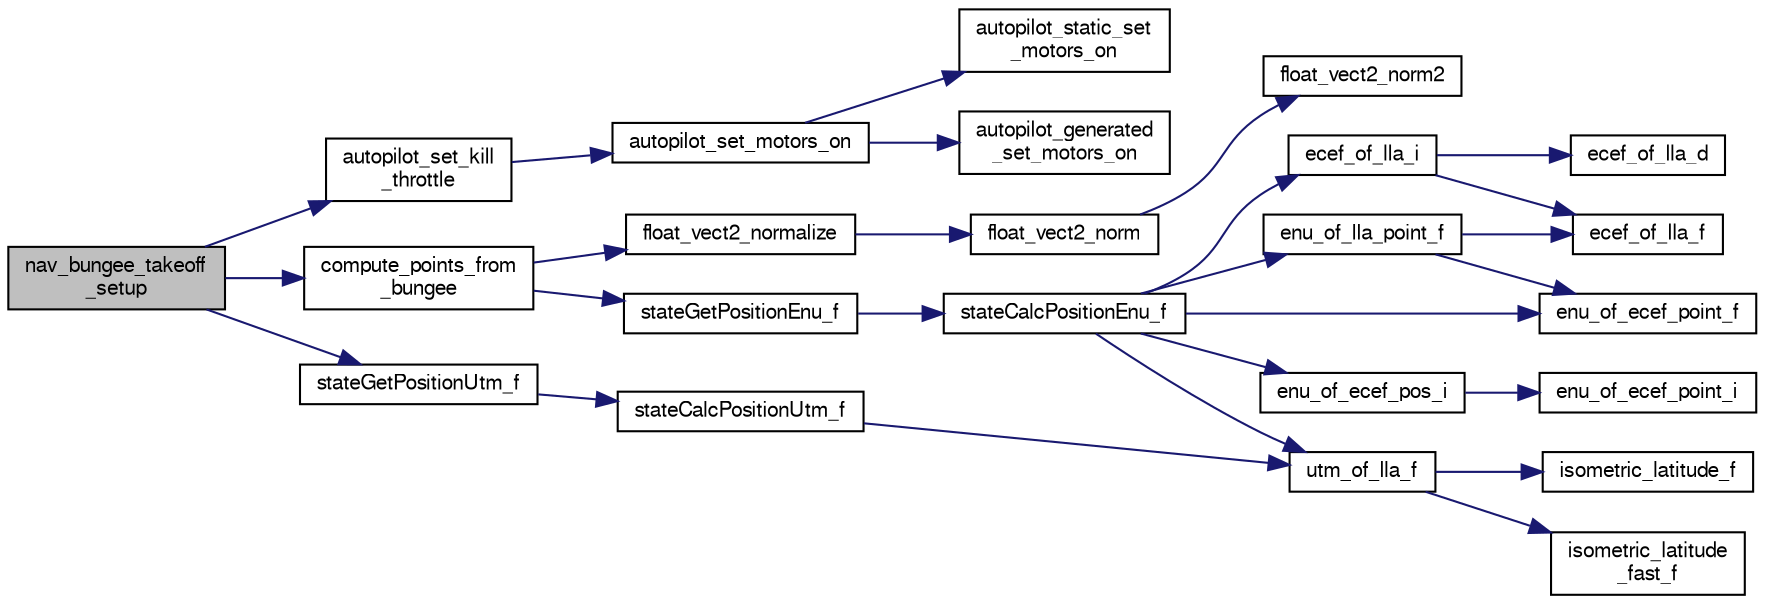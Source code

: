 digraph "nav_bungee_takeoff_setup"
{
  edge [fontname="FreeSans",fontsize="10",labelfontname="FreeSans",labelfontsize="10"];
  node [fontname="FreeSans",fontsize="10",shape=record];
  rankdir="LR";
  Node1 [label="nav_bungee_takeoff\l_setup",height=0.2,width=0.4,color="black", fillcolor="grey75", style="filled", fontcolor="black"];
  Node1 -> Node2 [color="midnightblue",fontsize="10",style="solid",fontname="FreeSans"];
  Node2 [label="autopilot_set_kill\l_throttle",height=0.2,width=0.4,color="black", fillcolor="white", style="filled",URL="$autopilot_8c.html#ab83712cb24bab637f3f254d4a96ada1e",tooltip="set kill throttle "];
  Node2 -> Node3 [color="midnightblue",fontsize="10",style="solid",fontname="FreeSans"];
  Node3 [label="autopilot_set_motors_on",height=0.2,width=0.4,color="black", fillcolor="white", style="filled",URL="$autopilot_8c.html#a984f4d5c6b86649c92c12acff12025f5",tooltip="turn motors on/off, eventually depending of the current mode set kill_throttle accordingly FIXME is i..."];
  Node3 -> Node4 [color="midnightblue",fontsize="10",style="solid",fontname="FreeSans"];
  Node4 [label="autopilot_generated\l_set_motors_on",height=0.2,width=0.4,color="black", fillcolor="white", style="filled",URL="$fixedwing_2autopilot__generated_8c.html#ae22ba131f3568b0ef1e9b5b57bdf74ab"];
  Node3 -> Node5 [color="midnightblue",fontsize="10",style="solid",fontname="FreeSans"];
  Node5 [label="autopilot_static_set\l_motors_on",height=0.2,width=0.4,color="black", fillcolor="white", style="filled",URL="$fixedwing_2autopilot__static_8c.html#abfbb0a41b76eefca4b0df8297b2569c8"];
  Node1 -> Node6 [color="midnightblue",fontsize="10",style="solid",fontname="FreeSans"];
  Node6 [label="compute_points_from\l_bungee",height=0.2,width=0.4,color="black", fillcolor="white", style="filled",URL="$nav__bungee__takeoff_8c.html#a2f53e9b3f76ff0a80bf595380900e71a"];
  Node6 -> Node7 [color="midnightblue",fontsize="10",style="solid",fontname="FreeSans"];
  Node7 [label="float_vect2_normalize",height=0.2,width=0.4,color="black", fillcolor="white", style="filled",URL="$group__math__algebra__float.html#gab539484619b696418cab24d9a1f0eb2e",tooltip="normalize 2D vector in place "];
  Node7 -> Node8 [color="midnightblue",fontsize="10",style="solid",fontname="FreeSans"];
  Node8 [label="float_vect2_norm",height=0.2,width=0.4,color="black", fillcolor="white", style="filled",URL="$group__math__algebra__float.html#gaa582daa9c1806cc8bfe7638a54a198da"];
  Node8 -> Node9 [color="midnightblue",fontsize="10",style="solid",fontname="FreeSans"];
  Node9 [label="float_vect2_norm2",height=0.2,width=0.4,color="black", fillcolor="white", style="filled",URL="$group__math__algebra__float.html#ga1625b9e38f01ac161fa80555647c77d8"];
  Node6 -> Node10 [color="midnightblue",fontsize="10",style="solid",fontname="FreeSans"];
  Node10 [label="stateGetPositionEnu_f",height=0.2,width=0.4,color="black", fillcolor="white", style="filled",URL="$group__state__position.html#ga545d479db45e1a9711e59736b6d1309b",tooltip="Get position in local ENU coordinates (float). "];
  Node10 -> Node11 [color="midnightblue",fontsize="10",style="solid",fontname="FreeSans"];
  Node11 [label="stateCalcPositionEnu_f",height=0.2,width=0.4,color="black", fillcolor="white", style="filled",URL="$group__state__position.html#ga718066acd9581365ca5c2aacb29130fd"];
  Node11 -> Node12 [color="midnightblue",fontsize="10",style="solid",fontname="FreeSans"];
  Node12 [label="enu_of_ecef_point_f",height=0.2,width=0.4,color="black", fillcolor="white", style="filled",URL="$pprz__geodetic__float_8c.html#a2a82ebdce90a3e41d54f72c5e787fcd0"];
  Node11 -> Node13 [color="midnightblue",fontsize="10",style="solid",fontname="FreeSans"];
  Node13 [label="enu_of_ecef_pos_i",height=0.2,width=0.4,color="black", fillcolor="white", style="filled",URL="$group__math__geodetic__int.html#ga710a45725431766f0a003ba93cb58a11",tooltip="Convert a ECEF position to local ENU. "];
  Node13 -> Node14 [color="midnightblue",fontsize="10",style="solid",fontname="FreeSans"];
  Node14 [label="enu_of_ecef_point_i",height=0.2,width=0.4,color="black", fillcolor="white", style="filled",URL="$group__math__geodetic__int.html#ga85bcbfc73a43b120465422ec55647573",tooltip="Convert a point from ECEF to local ENU. "];
  Node11 -> Node15 [color="midnightblue",fontsize="10",style="solid",fontname="FreeSans"];
  Node15 [label="enu_of_lla_point_f",height=0.2,width=0.4,color="black", fillcolor="white", style="filled",URL="$pprz__geodetic__float_8c.html#ab8d5cb7292ea74802e7a94e265c0703a"];
  Node15 -> Node16 [color="midnightblue",fontsize="10",style="solid",fontname="FreeSans"];
  Node16 [label="ecef_of_lla_f",height=0.2,width=0.4,color="black", fillcolor="white", style="filled",URL="$pprz__geodetic__float_8c.html#a65bc5ba8b61d014ca659035759cc001c"];
  Node15 -> Node12 [color="midnightblue",fontsize="10",style="solid",fontname="FreeSans"];
  Node11 -> Node17 [color="midnightblue",fontsize="10",style="solid",fontname="FreeSans"];
  Node17 [label="ecef_of_lla_i",height=0.2,width=0.4,color="black", fillcolor="white", style="filled",URL="$group__math__geodetic__int.html#ga386f7bf340618bf1454ca2a3b5086100",tooltip="Convert a LLA to ECEF. "];
  Node17 -> Node16 [color="midnightblue",fontsize="10",style="solid",fontname="FreeSans"];
  Node17 -> Node18 [color="midnightblue",fontsize="10",style="solid",fontname="FreeSans"];
  Node18 [label="ecef_of_lla_d",height=0.2,width=0.4,color="black", fillcolor="white", style="filled",URL="$group__math__geodetic__double.html#gae6608c48696daebf3382f08e655028d9"];
  Node11 -> Node19 [color="midnightblue",fontsize="10",style="solid",fontname="FreeSans"];
  Node19 [label="utm_of_lla_f",height=0.2,width=0.4,color="black", fillcolor="white", style="filled",URL="$pprz__geodetic__float_8c.html#af99d4775df518f30b741b49c26eceedd"];
  Node19 -> Node20 [color="midnightblue",fontsize="10",style="solid",fontname="FreeSans"];
  Node20 [label="isometric_latitude_f",height=0.2,width=0.4,color="black", fillcolor="white", style="filled",URL="$pprz__geodetic__float_8c.html#a25c5bd31de0ea0d0caf14a0d217ad3ea"];
  Node19 -> Node21 [color="midnightblue",fontsize="10",style="solid",fontname="FreeSans"];
  Node21 [label="isometric_latitude\l_fast_f",height=0.2,width=0.4,color="black", fillcolor="white", style="filled",URL="$pprz__geodetic__float_8c.html#a21ea1b369f7d4abd984fb89c488dde24"];
  Node1 -> Node22 [color="midnightblue",fontsize="10",style="solid",fontname="FreeSans"];
  Node22 [label="stateGetPositionUtm_f",height=0.2,width=0.4,color="black", fillcolor="white", style="filled",URL="$group__state__position.html#ga7488f3b1e3afa9515541c0130278bdac",tooltip="Get position in UTM coordinates (float). "];
  Node22 -> Node23 [color="midnightblue",fontsize="10",style="solid",fontname="FreeSans"];
  Node23 [label="stateCalcPositionUtm_f",height=0.2,width=0.4,color="black", fillcolor="white", style="filled",URL="$group__state__position.html#ga6893f5e3d84e0464d2bc6fc86a08f16d"];
  Node23 -> Node19 [color="midnightblue",fontsize="10",style="solid",fontname="FreeSans"];
}
